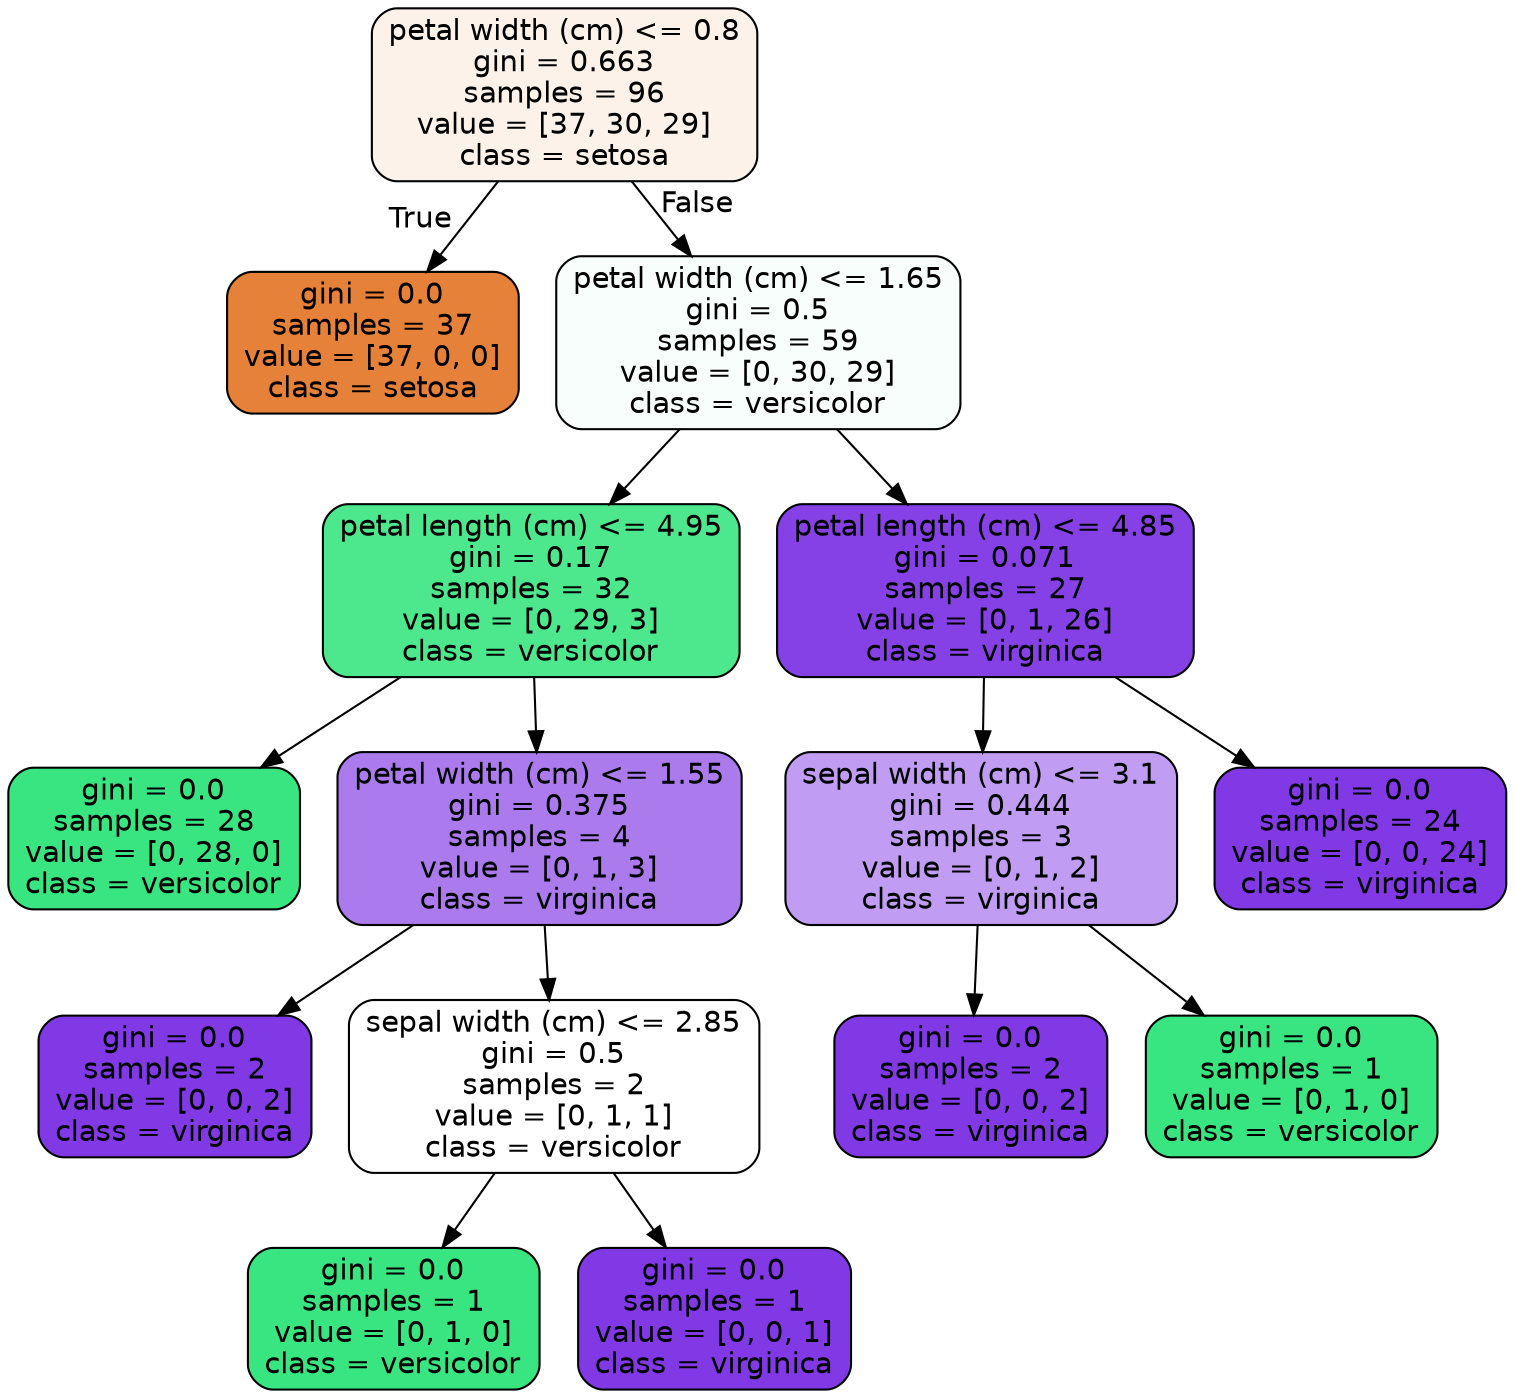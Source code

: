 digraph Tree {
node [shape=box, style="filled, rounded", color="black", fontname="helvetica"] ;
edge [fontname="helvetica"] ;
0 [label="petal width (cm) <= 0.8\ngini = 0.663\nsamples = 96\nvalue = [37, 30, 29]\nclass = setosa", fillcolor="#fcf2ea"] ;
1 [label="gini = 0.0\nsamples = 37\nvalue = [37, 0, 0]\nclass = setosa", fillcolor="#e58139"] ;
0 -> 1 [labeldistance=2.5, labelangle=45, headlabel="True"] ;
2 [label="petal width (cm) <= 1.65\ngini = 0.5\nsamples = 59\nvalue = [0, 30, 29]\nclass = versicolor", fillcolor="#f8fefb"] ;
0 -> 2 [labeldistance=2.5, labelangle=-45, headlabel="False"] ;
3 [label="petal length (cm) <= 4.95\ngini = 0.17\nsamples = 32\nvalue = [0, 29, 3]\nclass = versicolor", fillcolor="#4de88e"] ;
2 -> 3 ;
4 [label="gini = 0.0\nsamples = 28\nvalue = [0, 28, 0]\nclass = versicolor", fillcolor="#39e581"] ;
3 -> 4 ;
5 [label="petal width (cm) <= 1.55\ngini = 0.375\nsamples = 4\nvalue = [0, 1, 3]\nclass = virginica", fillcolor="#ab7bee"] ;
3 -> 5 ;
6 [label="gini = 0.0\nsamples = 2\nvalue = [0, 0, 2]\nclass = virginica", fillcolor="#8139e5"] ;
5 -> 6 ;
7 [label="sepal width (cm) <= 2.85\ngini = 0.5\nsamples = 2\nvalue = [0, 1, 1]\nclass = versicolor", fillcolor="#ffffff"] ;
5 -> 7 ;
8 [label="gini = 0.0\nsamples = 1\nvalue = [0, 1, 0]\nclass = versicolor", fillcolor="#39e581"] ;
7 -> 8 ;
9 [label="gini = 0.0\nsamples = 1\nvalue = [0, 0, 1]\nclass = virginica", fillcolor="#8139e5"] ;
7 -> 9 ;
10 [label="petal length (cm) <= 4.85\ngini = 0.071\nsamples = 27\nvalue = [0, 1, 26]\nclass = virginica", fillcolor="#8641e6"] ;
2 -> 10 ;
11 [label="sepal width (cm) <= 3.1\ngini = 0.444\nsamples = 3\nvalue = [0, 1, 2]\nclass = virginica", fillcolor="#c09cf2"] ;
10 -> 11 ;
12 [label="gini = 0.0\nsamples = 2\nvalue = [0, 0, 2]\nclass = virginica", fillcolor="#8139e5"] ;
11 -> 12 ;
13 [label="gini = 0.0\nsamples = 1\nvalue = [0, 1, 0]\nclass = versicolor", fillcolor="#39e581"] ;
11 -> 13 ;
14 [label="gini = 0.0\nsamples = 24\nvalue = [0, 0, 24]\nclass = virginica", fillcolor="#8139e5"] ;
10 -> 14 ;
}